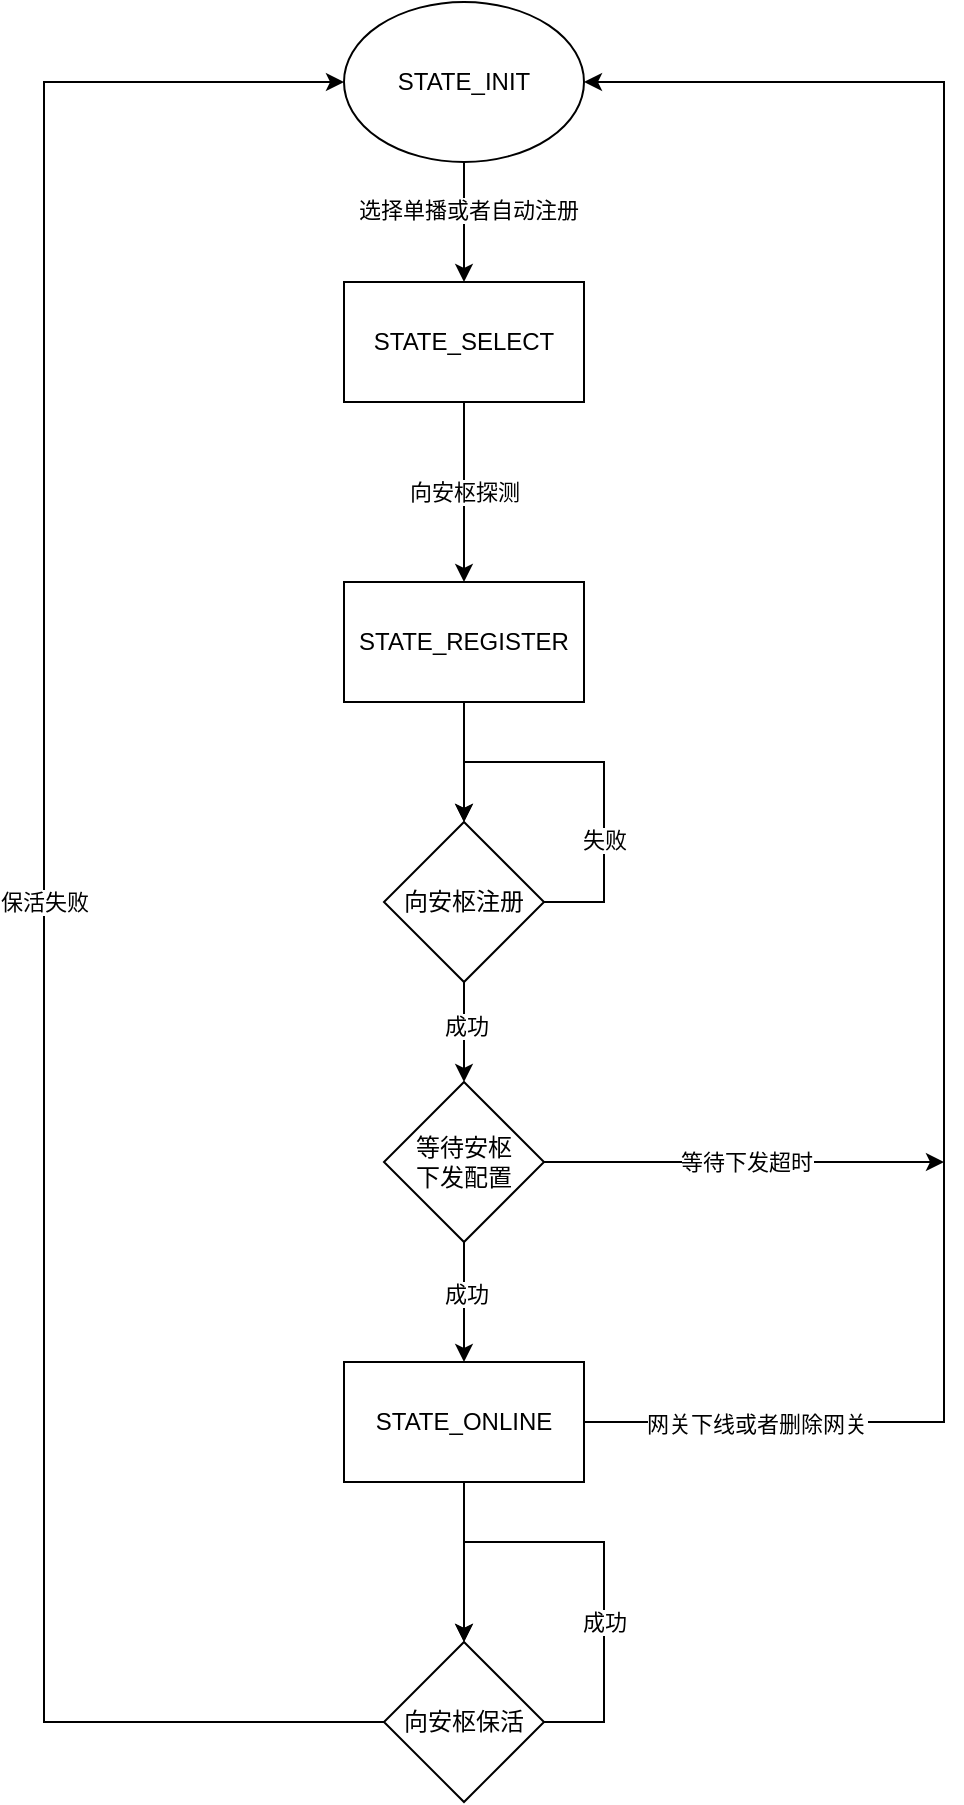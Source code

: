 <mxfile version="21.6.2" type="github" pages="2">
  <diagram name="EnSDP" id="dKNCQqChW2yCn9zWMy57">
    <mxGraphModel dx="1434" dy="756" grid="1" gridSize="10" guides="1" tooltips="1" connect="1" arrows="1" fold="1" page="1" pageScale="1" pageWidth="827" pageHeight="1169" math="0" shadow="0">
      <root>
        <mxCell id="0" />
        <mxCell id="1" parent="0" />
        <mxCell id="9X59UFhGcJ7BSgqJGXzK-1" value="STATE_SELECT" style="rounded=0;whiteSpace=wrap;html=1;" parent="1" vertex="1">
          <mxGeometry x="330" y="180" width="120" height="60" as="geometry" />
        </mxCell>
        <mxCell id="9X59UFhGcJ7BSgqJGXzK-2" value="STATE_REGISTER" style="rounded=0;whiteSpace=wrap;html=1;" parent="1" vertex="1">
          <mxGeometry x="330" y="330" width="120" height="60" as="geometry" />
        </mxCell>
        <mxCell id="9X59UFhGcJ7BSgqJGXzK-4" value="" style="endArrow=classic;html=1;rounded=0;entryX=0.5;entryY=0;entryDx=0;entryDy=0;exitX=0.5;exitY=1;exitDx=0;exitDy=0;" parent="1" source="9X59UFhGcJ7BSgqJGXzK-1" target="9X59UFhGcJ7BSgqJGXzK-2" edge="1">
          <mxGeometry relative="1" as="geometry">
            <mxPoint x="300" y="340" as="sourcePoint" />
            <mxPoint x="520" y="490" as="targetPoint" />
          </mxGeometry>
        </mxCell>
        <mxCell id="9X59UFhGcJ7BSgqJGXzK-5" value="向安枢探测" style="edgeLabel;resizable=0;html=1;align=center;verticalAlign=middle;" parent="9X59UFhGcJ7BSgqJGXzK-4" connectable="0" vertex="1">
          <mxGeometry relative="1" as="geometry" />
        </mxCell>
        <mxCell id="9X59UFhGcJ7BSgqJGXzK-29" value="" style="edgeStyle=orthogonalEdgeStyle;rounded=0;orthogonalLoop=1;jettySize=auto;html=1;" parent="1" source="9X59UFhGcJ7BSgqJGXzK-18" target="9X59UFhGcJ7BSgqJGXzK-30" edge="1">
          <mxGeometry relative="1" as="geometry" />
        </mxCell>
        <mxCell id="9X59UFhGcJ7BSgqJGXzK-18" value="STATE_ONLINE" style="rounded=0;whiteSpace=wrap;html=1;" parent="1" vertex="1">
          <mxGeometry x="330" y="720" width="120" height="60" as="geometry" />
        </mxCell>
        <mxCell id="9X59UFhGcJ7BSgqJGXzK-20" value="" style="endArrow=classic;html=1;rounded=0;exitX=0.5;exitY=1;exitDx=0;exitDy=0;entryX=0.5;entryY=0;entryDx=0;entryDy=0;" parent="1" source="9X59UFhGcJ7BSgqJGXzK-2" target="9X59UFhGcJ7BSgqJGXzK-23" edge="1">
          <mxGeometry relative="1" as="geometry">
            <mxPoint x="370" y="250" as="sourcePoint" />
            <mxPoint x="370" y="410" as="targetPoint" />
          </mxGeometry>
        </mxCell>
        <mxCell id="9X59UFhGcJ7BSgqJGXzK-24" value="" style="edgeStyle=orthogonalEdgeStyle;rounded=0;orthogonalLoop=1;jettySize=auto;html=1;entryX=0.5;entryY=0;entryDx=0;entryDy=0;" parent="1" source="9X59UFhGcJ7BSgqJGXzK-23" target="9X59UFhGcJ7BSgqJGXzK-43" edge="1">
          <mxGeometry relative="1" as="geometry" />
        </mxCell>
        <mxCell id="9X59UFhGcJ7BSgqJGXzK-25" value="成功" style="edgeLabel;html=1;align=center;verticalAlign=middle;resizable=0;points=[];" parent="9X59UFhGcJ7BSgqJGXzK-24" vertex="1" connectable="0">
          <mxGeometry x="-0.133" y="1" relative="1" as="geometry">
            <mxPoint as="offset" />
          </mxGeometry>
        </mxCell>
        <mxCell id="9X59UFhGcJ7BSgqJGXzK-23" value="向安枢注册" style="rhombus;whiteSpace=wrap;html=1;" parent="1" vertex="1">
          <mxGeometry x="350" y="450" width="80" height="80" as="geometry" />
        </mxCell>
        <mxCell id="9X59UFhGcJ7BSgqJGXzK-26" value="" style="edgeStyle=orthogonalEdgeStyle;rounded=0;orthogonalLoop=1;jettySize=auto;html=1;exitX=1;exitY=0.5;exitDx=0;exitDy=0;entryX=0.5;entryY=0;entryDx=0;entryDy=0;" parent="1" source="9X59UFhGcJ7BSgqJGXzK-23" target="9X59UFhGcJ7BSgqJGXzK-23" edge="1">
          <mxGeometry relative="1" as="geometry">
            <mxPoint x="400" y="650" as="sourcePoint" />
            <mxPoint x="400" y="710" as="targetPoint" />
            <Array as="points">
              <mxPoint x="460" y="490" />
              <mxPoint x="460" y="420" />
              <mxPoint x="390" y="420" />
            </Array>
          </mxGeometry>
        </mxCell>
        <mxCell id="9X59UFhGcJ7BSgqJGXzK-27" value="失败" style="edgeLabel;html=1;align=center;verticalAlign=middle;resizable=0;points=[];" parent="9X59UFhGcJ7BSgqJGXzK-26" vertex="1" connectable="0">
          <mxGeometry x="-0.133" y="1" relative="1" as="geometry">
            <mxPoint x="1" y="25" as="offset" />
          </mxGeometry>
        </mxCell>
        <mxCell id="9X59UFhGcJ7BSgqJGXzK-37" value="" style="edgeStyle=orthogonalEdgeStyle;rounded=0;orthogonalLoop=1;jettySize=auto;html=1;entryX=1;entryY=0.5;entryDx=0;entryDy=0;exitX=1;exitY=0.5;exitDx=0;exitDy=0;" parent="1" source="9X59UFhGcJ7BSgqJGXzK-18" edge="1">
          <mxGeometry relative="1" as="geometry">
            <mxPoint x="450" y="910" as="sourcePoint" />
            <mxPoint x="450" y="80" as="targetPoint" />
            <Array as="points">
              <mxPoint x="630" y="750" />
              <mxPoint x="630" y="80" />
            </Array>
          </mxGeometry>
        </mxCell>
        <mxCell id="9X59UFhGcJ7BSgqJGXzK-52" value="网关下线或者删除网关" style="edgeLabel;html=1;align=center;verticalAlign=middle;resizable=0;points=[];" parent="9X59UFhGcJ7BSgqJGXzK-37" vertex="1" connectable="0">
          <mxGeometry x="-0.833" y="-1" relative="1" as="geometry">
            <mxPoint as="offset" />
          </mxGeometry>
        </mxCell>
        <mxCell id="9X59UFhGcJ7BSgqJGXzK-30" value="向安枢保活" style="rhombus;whiteSpace=wrap;html=1;" parent="1" vertex="1">
          <mxGeometry x="350" y="860" width="80" height="80" as="geometry" />
        </mxCell>
        <mxCell id="9X59UFhGcJ7BSgqJGXzK-34" value="" style="edgeStyle=orthogonalEdgeStyle;rounded=0;orthogonalLoop=1;jettySize=auto;html=1;exitX=1;exitY=0.5;exitDx=0;exitDy=0;entryX=0.5;entryY=0;entryDx=0;entryDy=0;" parent="1" source="9X59UFhGcJ7BSgqJGXzK-30" target="9X59UFhGcJ7BSgqJGXzK-30" edge="1">
          <mxGeometry relative="1" as="geometry">
            <mxPoint x="479" y="760" as="sourcePoint" />
            <mxPoint x="439" y="710" as="targetPoint" />
            <Array as="points">
              <mxPoint x="460" y="900" />
              <mxPoint x="460" y="810" />
              <mxPoint x="390" y="810" />
            </Array>
          </mxGeometry>
        </mxCell>
        <mxCell id="9X59UFhGcJ7BSgqJGXzK-35" value="成功" style="edgeLabel;html=1;align=center;verticalAlign=middle;resizable=0;points=[];" parent="9X59UFhGcJ7BSgqJGXzK-34" vertex="1" connectable="0">
          <mxGeometry x="-0.133" y="1" relative="1" as="geometry">
            <mxPoint x="1" y="24" as="offset" />
          </mxGeometry>
        </mxCell>
        <mxCell id="9X59UFhGcJ7BSgqJGXzK-40" value="" style="endArrow=classic;html=1;rounded=0;exitX=0;exitY=0.5;exitDx=0;exitDy=0;entryX=0;entryY=0.5;entryDx=0;entryDy=0;" parent="1" source="9X59UFhGcJ7BSgqJGXzK-30" target="9X59UFhGcJ7BSgqJGXzK-47" edge="1">
          <mxGeometry width="50" height="50" relative="1" as="geometry">
            <mxPoint x="330" y="1040" as="sourcePoint" />
            <mxPoint x="170" y="200" as="targetPoint" />
            <Array as="points">
              <mxPoint x="180" y="900" />
              <mxPoint x="180" y="80" />
            </Array>
          </mxGeometry>
        </mxCell>
        <mxCell id="9X59UFhGcJ7BSgqJGXzK-42" value="保活失败" style="edgeLabel;html=1;align=center;verticalAlign=middle;resizable=0;points=[];" parent="9X59UFhGcJ7BSgqJGXzK-40" vertex="1" connectable="0">
          <mxGeometry x="0.253" y="-2" relative="1" as="geometry">
            <mxPoint x="-2" y="134" as="offset" />
          </mxGeometry>
        </mxCell>
        <mxCell id="9X59UFhGcJ7BSgqJGXzK-43" value="等待安枢&lt;br&gt;下发配置" style="rhombus;whiteSpace=wrap;html=1;" parent="1" vertex="1">
          <mxGeometry x="350" y="580" width="80" height="80" as="geometry" />
        </mxCell>
        <mxCell id="9X59UFhGcJ7BSgqJGXzK-44" value="" style="edgeStyle=orthogonalEdgeStyle;rounded=0;orthogonalLoop=1;jettySize=auto;html=1;entryX=0.5;entryY=0;entryDx=0;entryDy=0;exitX=0.5;exitY=1;exitDx=0;exitDy=0;" parent="1" source="9X59UFhGcJ7BSgqJGXzK-43" target="9X59UFhGcJ7BSgqJGXzK-18" edge="1">
          <mxGeometry relative="1" as="geometry">
            <mxPoint x="400" y="540" as="sourcePoint" />
            <mxPoint x="400" y="590" as="targetPoint" />
          </mxGeometry>
        </mxCell>
        <mxCell id="9X59UFhGcJ7BSgqJGXzK-45" value="成功" style="edgeLabel;html=1;align=center;verticalAlign=middle;resizable=0;points=[];" parent="9X59UFhGcJ7BSgqJGXzK-44" vertex="1" connectable="0">
          <mxGeometry x="-0.133" y="1" relative="1" as="geometry">
            <mxPoint as="offset" />
          </mxGeometry>
        </mxCell>
        <mxCell id="9X59UFhGcJ7BSgqJGXzK-46" value="" style="endArrow=classic;html=1;rounded=0;exitX=1;exitY=0.5;exitDx=0;exitDy=0;" parent="1" source="9X59UFhGcJ7BSgqJGXzK-43" edge="1">
          <mxGeometry width="50" height="50" relative="1" as="geometry">
            <mxPoint x="450" y="610" as="sourcePoint" />
            <mxPoint x="630" y="620" as="targetPoint" />
            <Array as="points">
              <mxPoint x="560" y="620" />
            </Array>
          </mxGeometry>
        </mxCell>
        <mxCell id="9X59UFhGcJ7BSgqJGXzK-53" value="等待下发超时" style="edgeLabel;html=1;align=center;verticalAlign=middle;resizable=0;points=[];" parent="9X59UFhGcJ7BSgqJGXzK-46" vertex="1" connectable="0">
          <mxGeometry x="-0.836" relative="1" as="geometry">
            <mxPoint x="84" as="offset" />
          </mxGeometry>
        </mxCell>
        <mxCell id="9X59UFhGcJ7BSgqJGXzK-48" value="" style="edgeStyle=orthogonalEdgeStyle;rounded=0;orthogonalLoop=1;jettySize=auto;html=1;" parent="1" source="9X59UFhGcJ7BSgqJGXzK-47" target="9X59UFhGcJ7BSgqJGXzK-1" edge="1">
          <mxGeometry relative="1" as="geometry" />
        </mxCell>
        <mxCell id="9X59UFhGcJ7BSgqJGXzK-49" value="选择单播或者自动注册" style="edgeLabel;html=1;align=center;verticalAlign=middle;resizable=0;points=[];" parent="9X59UFhGcJ7BSgqJGXzK-48" vertex="1" connectable="0">
          <mxGeometry x="-0.2" y="2" relative="1" as="geometry">
            <mxPoint as="offset" />
          </mxGeometry>
        </mxCell>
        <mxCell id="9X59UFhGcJ7BSgqJGXzK-47" value="STATE_INIT" style="ellipse;whiteSpace=wrap;html=1;" parent="1" vertex="1">
          <mxGeometry x="330" y="40" width="120" height="80" as="geometry" />
        </mxCell>
      </root>
    </mxGraphModel>
  </diagram>
  <diagram id="dQ-fKlmY0glEN8e5GOm_" name="EnAppGate">
    <mxGraphModel dx="1434" dy="756" grid="1" gridSize="10" guides="1" tooltips="1" connect="1" arrows="1" fold="1" page="1" pageScale="1" pageWidth="827" pageHeight="1169" math="0" shadow="0">
      <root>
        <mxCell id="0" />
        <mxCell id="1" parent="0" />
        <mxCell id="GPSwFDCSQHPLa0pgy7Fs-1" value="STATE_SELECT" style="rounded=0;whiteSpace=wrap;html=1;" vertex="1" parent="1">
          <mxGeometry x="330" y="190" width="120" height="60" as="geometry" />
        </mxCell>
        <mxCell id="GPSwFDCSQHPLa0pgy7Fs-2" value="STATE_REGISTER" style="rounded=0;whiteSpace=wrap;html=1;" vertex="1" parent="1">
          <mxGeometry x="330" y="330" width="120" height="60" as="geometry" />
        </mxCell>
        <mxCell id="GPSwFDCSQHPLa0pgy7Fs-3" value="" style="endArrow=classic;html=1;rounded=0;entryX=0.5;entryY=0;entryDx=0;entryDy=0;exitX=0.5;exitY=1;exitDx=0;exitDy=0;" edge="1" parent="1" source="GPSwFDCSQHPLa0pgy7Fs-1" target="GPSwFDCSQHPLa0pgy7Fs-2">
          <mxGeometry relative="1" as="geometry">
            <mxPoint x="300" y="340" as="sourcePoint" />
            <mxPoint x="520" y="490" as="targetPoint" />
          </mxGeometry>
        </mxCell>
        <mxCell id="GPSwFDCSQHPLa0pgy7Fs-4" value="向安枢探测" style="edgeLabel;resizable=0;html=1;align=center;verticalAlign=middle;" connectable="0" vertex="1" parent="GPSwFDCSQHPLa0pgy7Fs-3">
          <mxGeometry relative="1" as="geometry" />
        </mxCell>
        <mxCell id="GPSwFDCSQHPLa0pgy7Fs-5" value="" style="edgeStyle=orthogonalEdgeStyle;rounded=0;orthogonalLoop=1;jettySize=auto;html=1;" edge="1" parent="1" source="GPSwFDCSQHPLa0pgy7Fs-6" target="GPSwFDCSQHPLa0pgy7Fs-15">
          <mxGeometry relative="1" as="geometry" />
        </mxCell>
        <mxCell id="GPSwFDCSQHPLa0pgy7Fs-6" value="STATE_ONLINE" style="rounded=0;whiteSpace=wrap;html=1;" vertex="1" parent="1">
          <mxGeometry x="330" y="720" width="120" height="60" as="geometry" />
        </mxCell>
        <mxCell id="GPSwFDCSQHPLa0pgy7Fs-7" value="" style="endArrow=classic;html=1;rounded=0;exitX=0.5;exitY=1;exitDx=0;exitDy=0;entryX=0.5;entryY=0;entryDx=0;entryDy=0;" edge="1" parent="1" source="GPSwFDCSQHPLa0pgy7Fs-2" target="GPSwFDCSQHPLa0pgy7Fs-10">
          <mxGeometry relative="1" as="geometry">
            <mxPoint x="370" y="250" as="sourcePoint" />
            <mxPoint x="370" y="410" as="targetPoint" />
          </mxGeometry>
        </mxCell>
        <mxCell id="GPSwFDCSQHPLa0pgy7Fs-8" value="" style="edgeStyle=orthogonalEdgeStyle;rounded=0;orthogonalLoop=1;jettySize=auto;html=1;entryX=0.5;entryY=0;entryDx=0;entryDy=0;" edge="1" parent="1" source="GPSwFDCSQHPLa0pgy7Fs-10" target="GPSwFDCSQHPLa0pgy7Fs-20">
          <mxGeometry relative="1" as="geometry" />
        </mxCell>
        <mxCell id="GPSwFDCSQHPLa0pgy7Fs-9" value="成功" style="edgeLabel;html=1;align=center;verticalAlign=middle;resizable=0;points=[];" vertex="1" connectable="0" parent="GPSwFDCSQHPLa0pgy7Fs-8">
          <mxGeometry x="-0.133" y="1" relative="1" as="geometry">
            <mxPoint as="offset" />
          </mxGeometry>
        </mxCell>
        <mxCell id="GPSwFDCSQHPLa0pgy7Fs-10" value="向安枢注册" style="rhombus;whiteSpace=wrap;html=1;" vertex="1" parent="1">
          <mxGeometry x="350" y="450" width="80" height="80" as="geometry" />
        </mxCell>
        <mxCell id="GPSwFDCSQHPLa0pgy7Fs-11" value="" style="edgeStyle=orthogonalEdgeStyle;rounded=0;orthogonalLoop=1;jettySize=auto;html=1;exitX=1;exitY=0.5;exitDx=0;exitDy=0;entryX=0.5;entryY=0;entryDx=0;entryDy=0;" edge="1" parent="1" source="GPSwFDCSQHPLa0pgy7Fs-10" target="GPSwFDCSQHPLa0pgy7Fs-10">
          <mxGeometry relative="1" as="geometry">
            <mxPoint x="400" y="650" as="sourcePoint" />
            <mxPoint x="400" y="710" as="targetPoint" />
            <Array as="points">
              <mxPoint x="460" y="490" />
              <mxPoint x="460" y="420" />
              <mxPoint x="390" y="420" />
            </Array>
          </mxGeometry>
        </mxCell>
        <mxCell id="GPSwFDCSQHPLa0pgy7Fs-12" value="失败" style="edgeLabel;html=1;align=center;verticalAlign=middle;resizable=0;points=[];" vertex="1" connectable="0" parent="GPSwFDCSQHPLa0pgy7Fs-11">
          <mxGeometry x="-0.133" y="1" relative="1" as="geometry">
            <mxPoint x="1" y="25" as="offset" />
          </mxGeometry>
        </mxCell>
        <mxCell id="GPSwFDCSQHPLa0pgy7Fs-13" value="" style="edgeStyle=orthogonalEdgeStyle;rounded=0;orthogonalLoop=1;jettySize=auto;html=1;entryX=1;entryY=0.5;entryDx=0;entryDy=0;exitX=1;exitY=0.5;exitDx=0;exitDy=0;" edge="1" parent="1" source="GPSwFDCSQHPLa0pgy7Fs-6">
          <mxGeometry relative="1" as="geometry">
            <mxPoint x="450" y="910" as="sourcePoint" />
            <mxPoint x="450" y="80" as="targetPoint" />
            <Array as="points">
              <mxPoint x="630" y="750" />
              <mxPoint x="630" y="80" />
            </Array>
          </mxGeometry>
        </mxCell>
        <mxCell id="GPSwFDCSQHPLa0pgy7Fs-14" value="删除网关" style="edgeLabel;html=1;align=center;verticalAlign=middle;resizable=0;points=[];" vertex="1" connectable="0" parent="GPSwFDCSQHPLa0pgy7Fs-13">
          <mxGeometry x="-0.833" y="-1" relative="1" as="geometry">
            <mxPoint as="offset" />
          </mxGeometry>
        </mxCell>
        <mxCell id="GPSwFDCSQHPLa0pgy7Fs-15" value="向安枢保活" style="rhombus;whiteSpace=wrap;html=1;" vertex="1" parent="1">
          <mxGeometry x="350" y="860" width="80" height="80" as="geometry" />
        </mxCell>
        <mxCell id="GPSwFDCSQHPLa0pgy7Fs-16" value="" style="edgeStyle=orthogonalEdgeStyle;rounded=0;orthogonalLoop=1;jettySize=auto;html=1;exitX=1;exitY=0.5;exitDx=0;exitDy=0;entryX=0.5;entryY=0;entryDx=0;entryDy=0;" edge="1" parent="1" source="GPSwFDCSQHPLa0pgy7Fs-15" target="GPSwFDCSQHPLa0pgy7Fs-15">
          <mxGeometry relative="1" as="geometry">
            <mxPoint x="479" y="760" as="sourcePoint" />
            <mxPoint x="439" y="710" as="targetPoint" />
            <Array as="points">
              <mxPoint x="460" y="900" />
              <mxPoint x="460" y="810" />
              <mxPoint x="390" y="810" />
            </Array>
          </mxGeometry>
        </mxCell>
        <mxCell id="GPSwFDCSQHPLa0pgy7Fs-17" value="成功" style="edgeLabel;html=1;align=center;verticalAlign=middle;resizable=0;points=[];" vertex="1" connectable="0" parent="GPSwFDCSQHPLa0pgy7Fs-16">
          <mxGeometry x="-0.133" y="1" relative="1" as="geometry">
            <mxPoint x="1" y="24" as="offset" />
          </mxGeometry>
        </mxCell>
        <mxCell id="GPSwFDCSQHPLa0pgy7Fs-18" value="" style="endArrow=classic;html=1;rounded=0;exitX=0;exitY=0.5;exitDx=0;exitDy=0;entryX=0;entryY=0.5;entryDx=0;entryDy=0;" edge="1" parent="1" source="GPSwFDCSQHPLa0pgy7Fs-15" target="GPSwFDCSQHPLa0pgy7Fs-27">
          <mxGeometry width="50" height="50" relative="1" as="geometry">
            <mxPoint x="330" y="1040" as="sourcePoint" />
            <mxPoint x="170" y="200" as="targetPoint" />
            <Array as="points">
              <mxPoint x="180" y="900" />
              <mxPoint x="180" y="80" />
            </Array>
          </mxGeometry>
        </mxCell>
        <mxCell id="GPSwFDCSQHPLa0pgy7Fs-19" value="保活失败" style="edgeLabel;html=1;align=center;verticalAlign=middle;resizable=0;points=[];" vertex="1" connectable="0" parent="GPSwFDCSQHPLa0pgy7Fs-18">
          <mxGeometry x="0.253" y="-2" relative="1" as="geometry">
            <mxPoint x="-2" y="134" as="offset" />
          </mxGeometry>
        </mxCell>
        <mxCell id="GPSwFDCSQHPLa0pgy7Fs-20" value="等待安枢&lt;br&gt;下发配置" style="rhombus;whiteSpace=wrap;html=1;" vertex="1" parent="1">
          <mxGeometry x="350" y="580" width="80" height="80" as="geometry" />
        </mxCell>
        <mxCell id="GPSwFDCSQHPLa0pgy7Fs-21" value="" style="edgeStyle=orthogonalEdgeStyle;rounded=0;orthogonalLoop=1;jettySize=auto;html=1;entryX=0.5;entryY=0;entryDx=0;entryDy=0;exitX=0.5;exitY=1;exitDx=0;exitDy=0;" edge="1" parent="1" source="GPSwFDCSQHPLa0pgy7Fs-20" target="GPSwFDCSQHPLa0pgy7Fs-6">
          <mxGeometry relative="1" as="geometry">
            <mxPoint x="400" y="540" as="sourcePoint" />
            <mxPoint x="400" y="590" as="targetPoint" />
          </mxGeometry>
        </mxCell>
        <mxCell id="GPSwFDCSQHPLa0pgy7Fs-22" value="成功" style="edgeLabel;html=1;align=center;verticalAlign=middle;resizable=0;points=[];" vertex="1" connectable="0" parent="GPSwFDCSQHPLa0pgy7Fs-21">
          <mxGeometry x="-0.133" y="1" relative="1" as="geometry">
            <mxPoint as="offset" />
          </mxGeometry>
        </mxCell>
        <mxCell id="GPSwFDCSQHPLa0pgy7Fs-25" value="" style="edgeStyle=orthogonalEdgeStyle;rounded=0;orthogonalLoop=1;jettySize=auto;html=1;" edge="1" parent="1" source="GPSwFDCSQHPLa0pgy7Fs-27" target="GPSwFDCSQHPLa0pgy7Fs-1">
          <mxGeometry relative="1" as="geometry" />
        </mxCell>
        <mxCell id="GPSwFDCSQHPLa0pgy7Fs-26" value="选择单播或者组播注册" style="edgeLabel;html=1;align=center;verticalAlign=middle;resizable=0;points=[];" vertex="1" connectable="0" parent="GPSwFDCSQHPLa0pgy7Fs-25">
          <mxGeometry x="-0.2" y="2" relative="1" as="geometry">
            <mxPoint as="offset" />
          </mxGeometry>
        </mxCell>
        <mxCell id="GPSwFDCSQHPLa0pgy7Fs-27" value="STATE_INIT" style="ellipse;whiteSpace=wrap;html=1;" vertex="1" parent="1">
          <mxGeometry x="330" y="40" width="120" height="80" as="geometry" />
        </mxCell>
      </root>
    </mxGraphModel>
  </diagram>
</mxfile>
